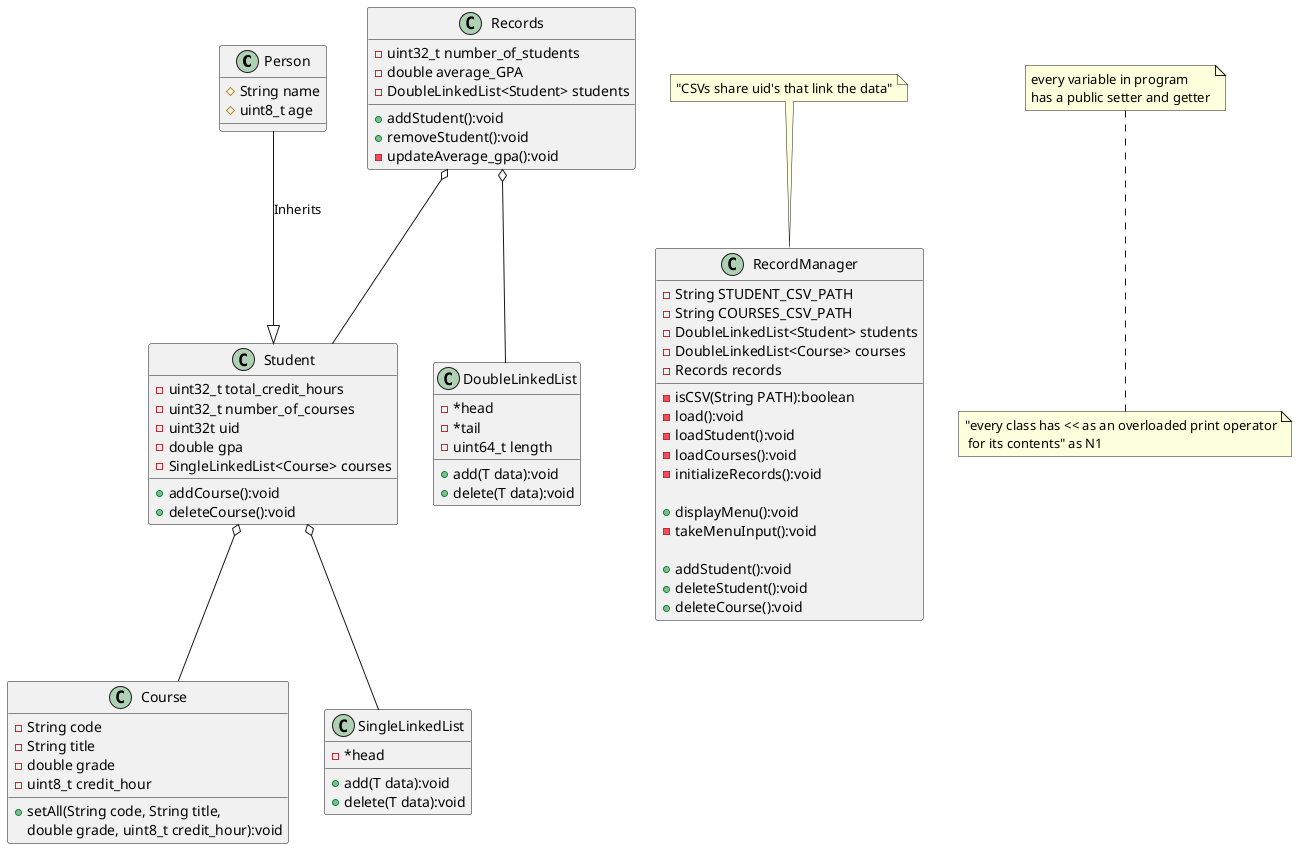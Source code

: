 @startuml

class Person {
    #String name
    #uint8_t age
}

class Course {
    -String code
    -String title
    -double grade
    -uint8_t credit_hour

    +setAll(String code, String title,
        double grade, uint8_t credit_hour):void
}
class SingleLinkedList{
    -*head

    +add(T data):void
    +delete(T data):void
}
class DoubleLinkedList{
    -*head
    -*tail
    -uint64_t length

    +add(T data):void
    +delete(T data):void

}
class RecordManager{
    -String STUDENT_CSV_PATH
    -String COURSES_CSV_PATH
    -DoubleLinkedList<Student> students
    -DoubleLinkedList<Course> courses
    -Records records

    -isCSV(String PATH):boolean
    -load():void
    -loadStudent():void
    -loadCourses():void
    -initializeRecords():void

    +displayMenu():void
    -takeMenuInput():void

    +addStudent():void
    +deleteStudent():void
    +deleteCourse():void
}
class Student{
    -uint32_t total_credit_hours
    -uint32_t number_of_courses
    -uint32t uid
    -double gpa
    -SingleLinkedList<Course> courses

    +addCourse():void
    +deleteCourse():void
}
class Records{
    -uint32_t number_of_students
    -double average_GPA
    -DoubleLinkedList<Student> students

    +addStudent():void
    +removeStudent():void
    -updateAverage_gpa():void
}
Person --|> Student : Inherits
Student o-- SingleLinkedList
Records o-- DoubleLinkedList
Student o-- Course
Records o-- Student

class Person
note "every variable in program\nhas a public setter and getter" as N2
note bottom of N2 : "every class has << as an overloaded print operator\n for its contents" as N1
note top of RecordManager : "CSVs share uid's that link the data"
@enduml


